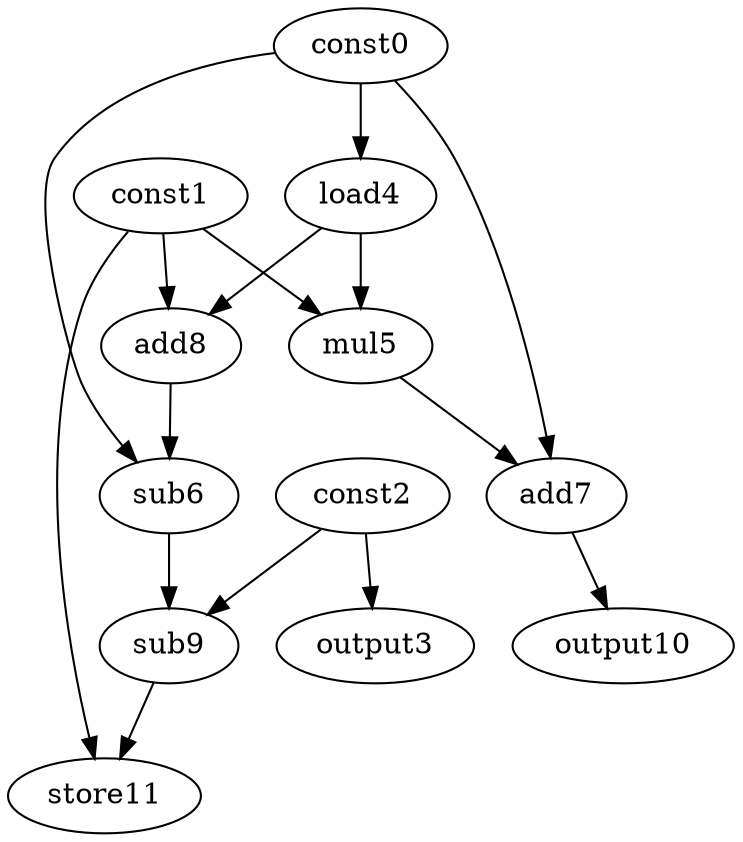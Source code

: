digraph G { 
const0[opcode=const]; 
const1[opcode=const]; 
const2[opcode=const]; 
output3[opcode=output]; 
load4[opcode=load]; 
mul5[opcode=mul]; 
sub6[opcode=sub]; 
add7[opcode=add]; 
add8[opcode=add]; 
sub9[opcode=sub]; 
output10[opcode=output]; 
store11[opcode=store]; 
const2->output3[operand=0];
const0->load4[operand=0];
const1->mul5[operand=0];
load4->mul5[operand=1];
const1->add8[operand=0];
load4->add8[operand=1];
const0->sub6[operand=0];
add8->sub6[operand=1];
const0->add7[operand=0];
mul5->add7[operand=1];
const2->sub9[operand=0];
sub6->sub9[operand=1];
add7->output10[operand=0];
const1->store11[operand=0];
sub9->store11[operand=1];
}
